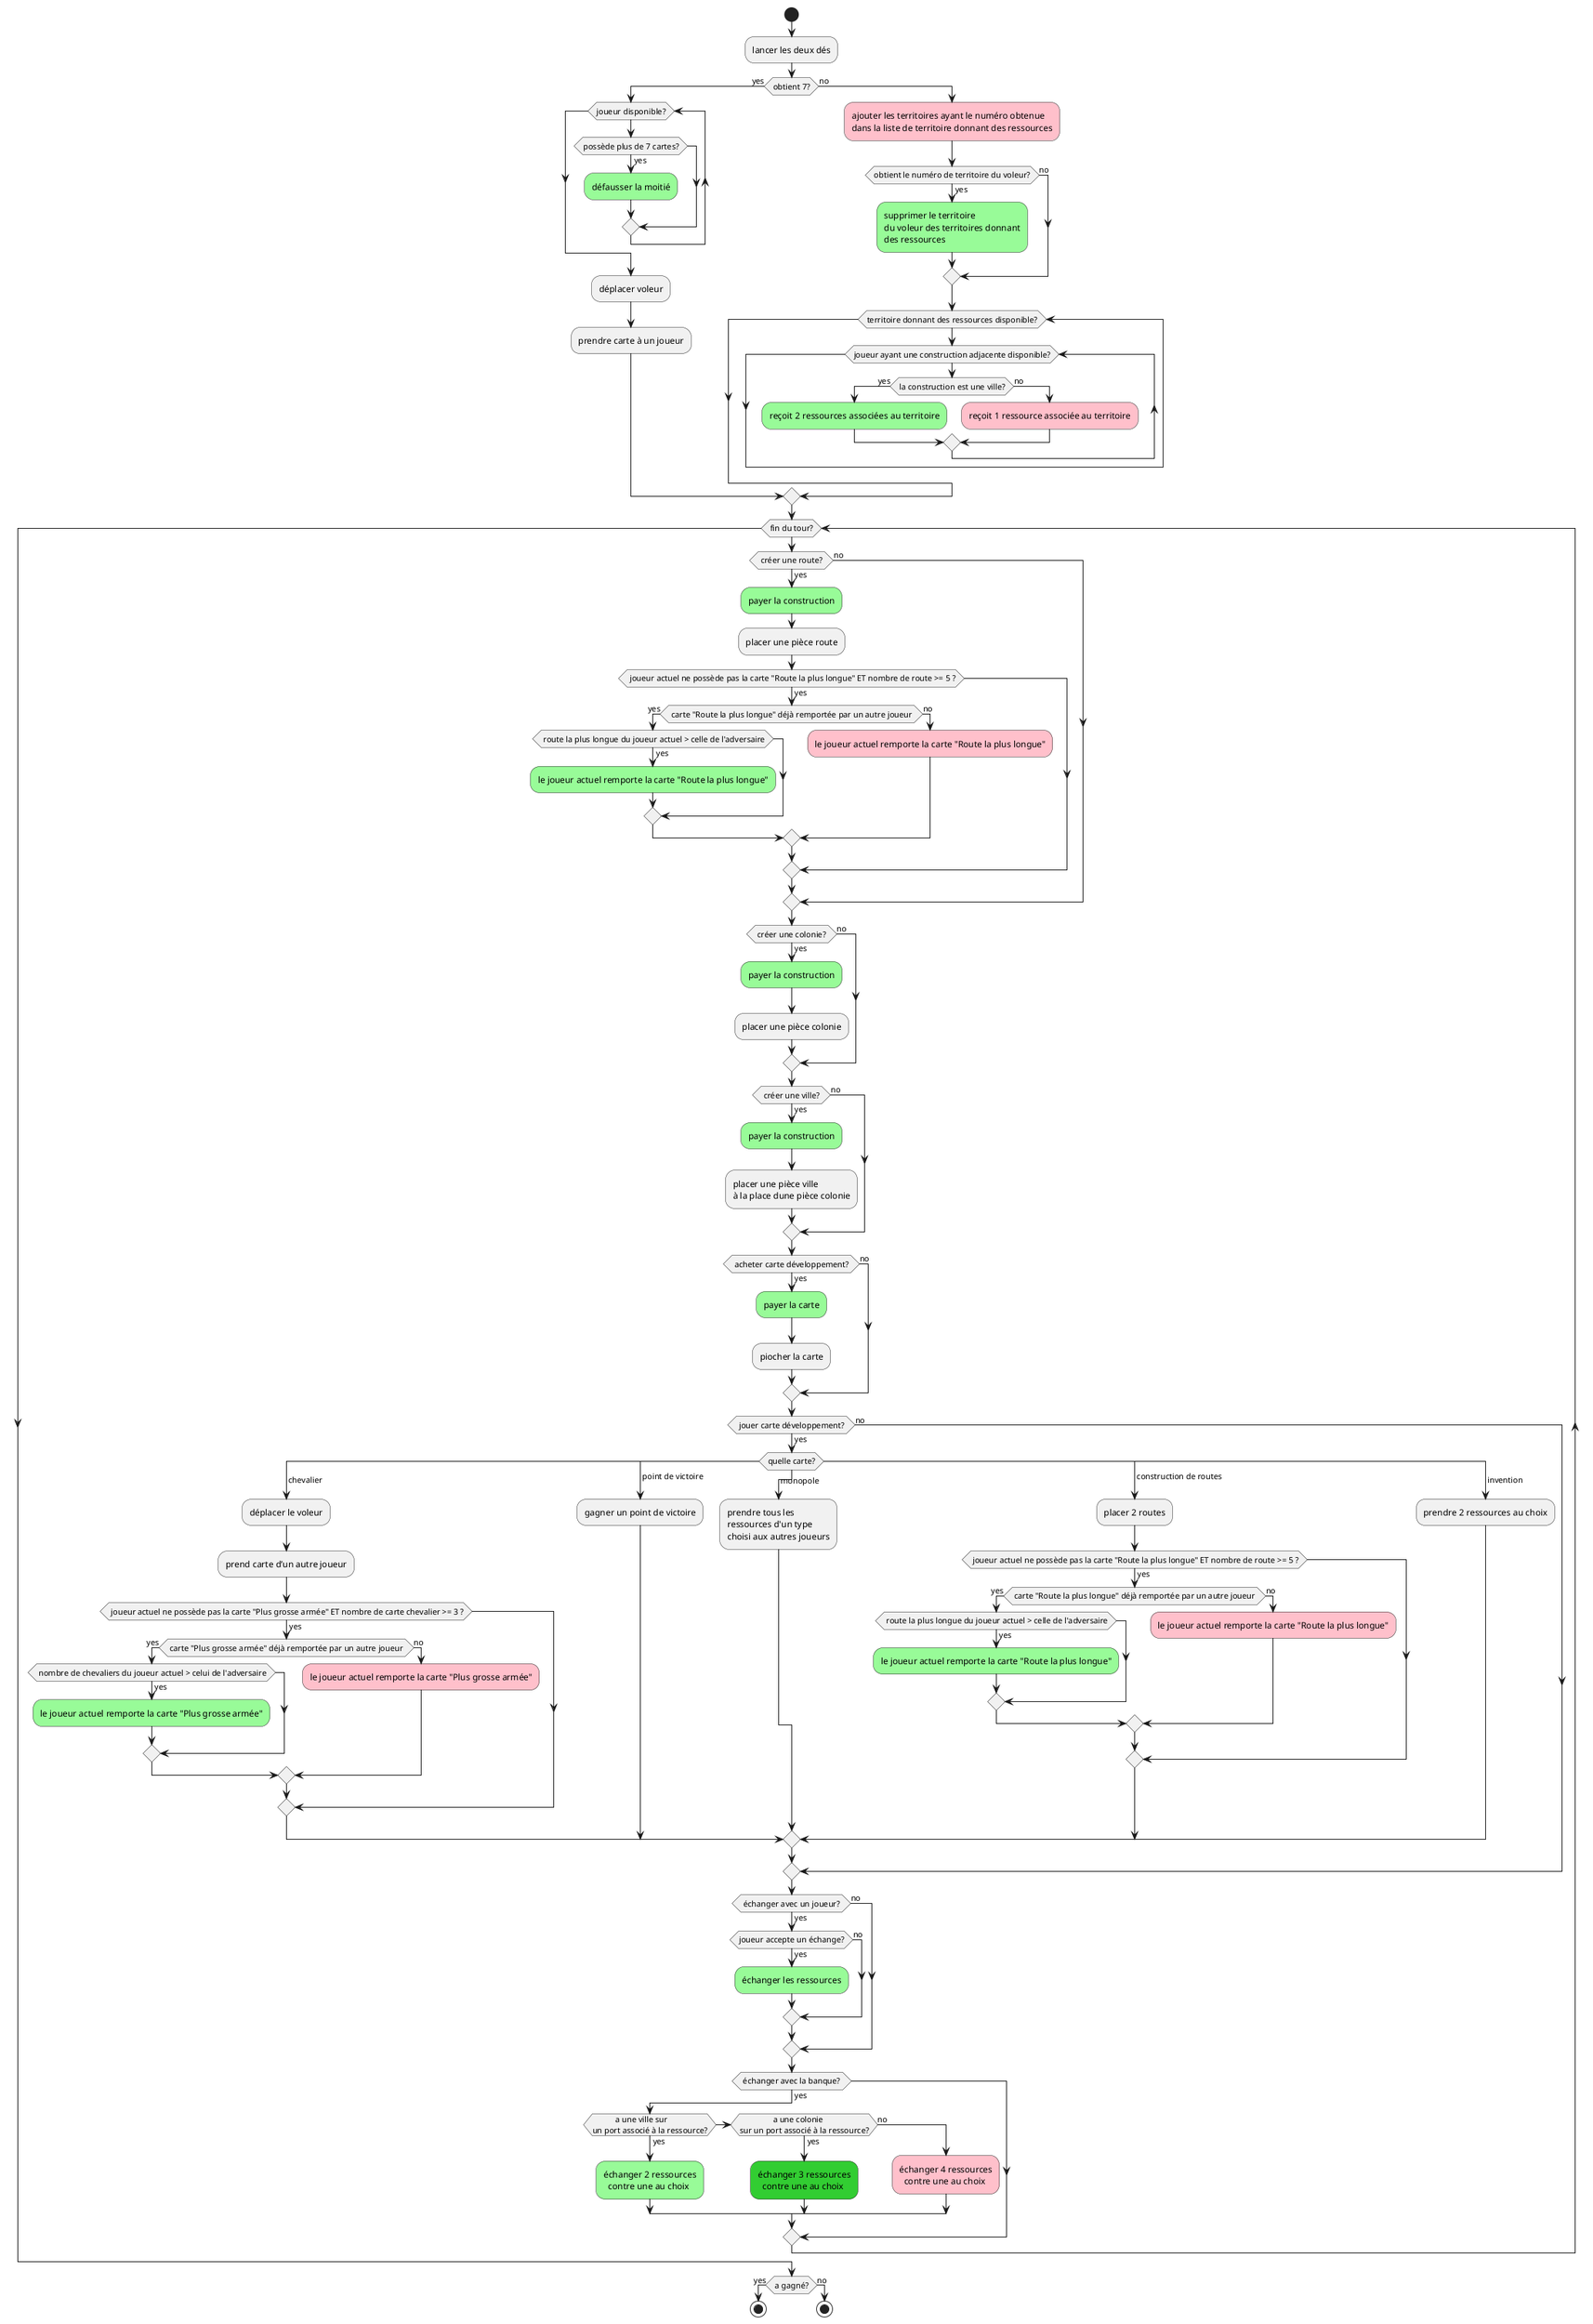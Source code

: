 @startuml
start
:lancer les deux dés;
if (obtient 7?) then (yes)
  while (joueur disponible?)
    if (possède plus de 7 cartes?) then (yes)
      #PaleGreen:défausser la moitié;
    endif
  endwhile
  :déplacer voleur;
  :prendre carte à un joueur;
else (no)
#Pink:ajouter les territoires ayant le numéro obtenue 
dans la liste de territoire donnant des ressources;
if (obtient le numéro de territoire du voleur?) then (yes)
#PaleGreen:supprimer le territoire
du voleur des territoires donnant
des ressources;
else (no)
endif
while (territoire donnant des ressources disponible?)
  while (joueur ayant une construction adjacente disponible?)
    if (la construction est une ville?) then (yes)
      #PaleGreen:reçoit 2 ressources associées au territoire;
    else (no)
      #Pink:reçoit 1 ressource associée au territoire;
    endif
  endwhile
endwhile
endif
while (fin du tour?)
if ( créer une route? ) then (yes)
  #PaleGreen:payer la construction;
  :placer une pièce route;
  if ( joueur actuel ne possède pas la carte "Route la plus longue" ET nombre de route >= 5 ?) then (yes)
    if ( carte "Route la plus longue" déjà remportée par un autre joueur ) then (yes)
      if ( route la plus longue du joueur actuel > celle de l'adversaire) then (yes)
        #PaleGreen:le joueur actuel remporte la carte "Route la plus longue";
      endif
    else (no)
      #Pink:le joueur actuel remporte la carte "Route la plus longue";
    endif
  endif
else (no)
endif
if ( créer une colonie? ) then (yes)
  #PaleGreen:payer la construction;
  :placer une pièce colonie;
else (no)
endif
if ( créer une ville? ) then (yes)
  #PaleGreen:payer la construction;
  :placer une pièce ville
à la place dune pièce colonie;
else (no)
endif
if ( acheter carte développement? ) then (yes)
  #PaleGreen:payer la carte;
  :piocher la carte;
else (no)
endif
if ( jouer carte développement? ) then (yes)
  switch (quelle carte?)
case ( chevalier )
  :déplacer le voleur;
  :prend carte d’un autre joueur;
  if ( joueur actuel ne possède pas la carte "Plus grosse armée" ET nombre de carte chevalier >= 3 ?) then (yes)
    if ( carte "Plus grosse armée" déjà remportée par un autre joueur ) then (yes)
      if ( nombre de chevaliers du joueur actuel > celui de l'adversaire) then (yes)
        #PaleGreen:le joueur actuel remporte la carte "Plus grosse armée";
      endif
    else (no)
      #Pink:le joueur actuel remporte la carte "Plus grosse armée";
    endif
  endif
case ( point de victoire )
  :gagner un point de victoire;
case ( monopole )
  :prendre tous les 
ressources d'un type
choisi aux autres joueurs;
case ( construction de routes )
  :placer 2 routes;
  if ( joueur actuel ne possède pas la carte "Route la plus longue" ET nombre de route >= 5 ?) then (yes)
    if ( carte "Route la plus longue" déjà remportée par un autre joueur ) then (yes)
      if ( route la plus longue du joueur actuel > celle de l'adversaire) then (yes)
        #PaleGreen:le joueur actuel remporte la carte "Route la plus longue";
      endif
    else (no)
      #Pink:le joueur actuel remporte la carte "Route la plus longue";
    endif
  endif
case ( invention )
  :prendre 2 ressources au choix;
endswitch
else (no)
endif
if ( échanger avec un joueur? ) then (yes)
  if (joueur accepte un échange?) then (yes)
    #PaleGreen:échanger les ressources;
  else (no)
  endif
else (no)
endif
if ( échanger avec la banque? ) then (yes)
  if (           a une ville sur 
un port associé à la ressource?) then (yes)
    #PaleGreen:échanger 2 ressources 
      contre une au choix;
  elseif (                a une colonie 
sur un port associé à la ressource?) then (yes)
    #LimeGreen:échanger 3 ressources 
      contre une au choix;
  else (no)
    #Pink:échanger 4 ressources 
      contre une au choix;
  endif
endif
endwhile
if (a gagné?) then (yes)
stop
else (no)
stop
endif
@enduml

